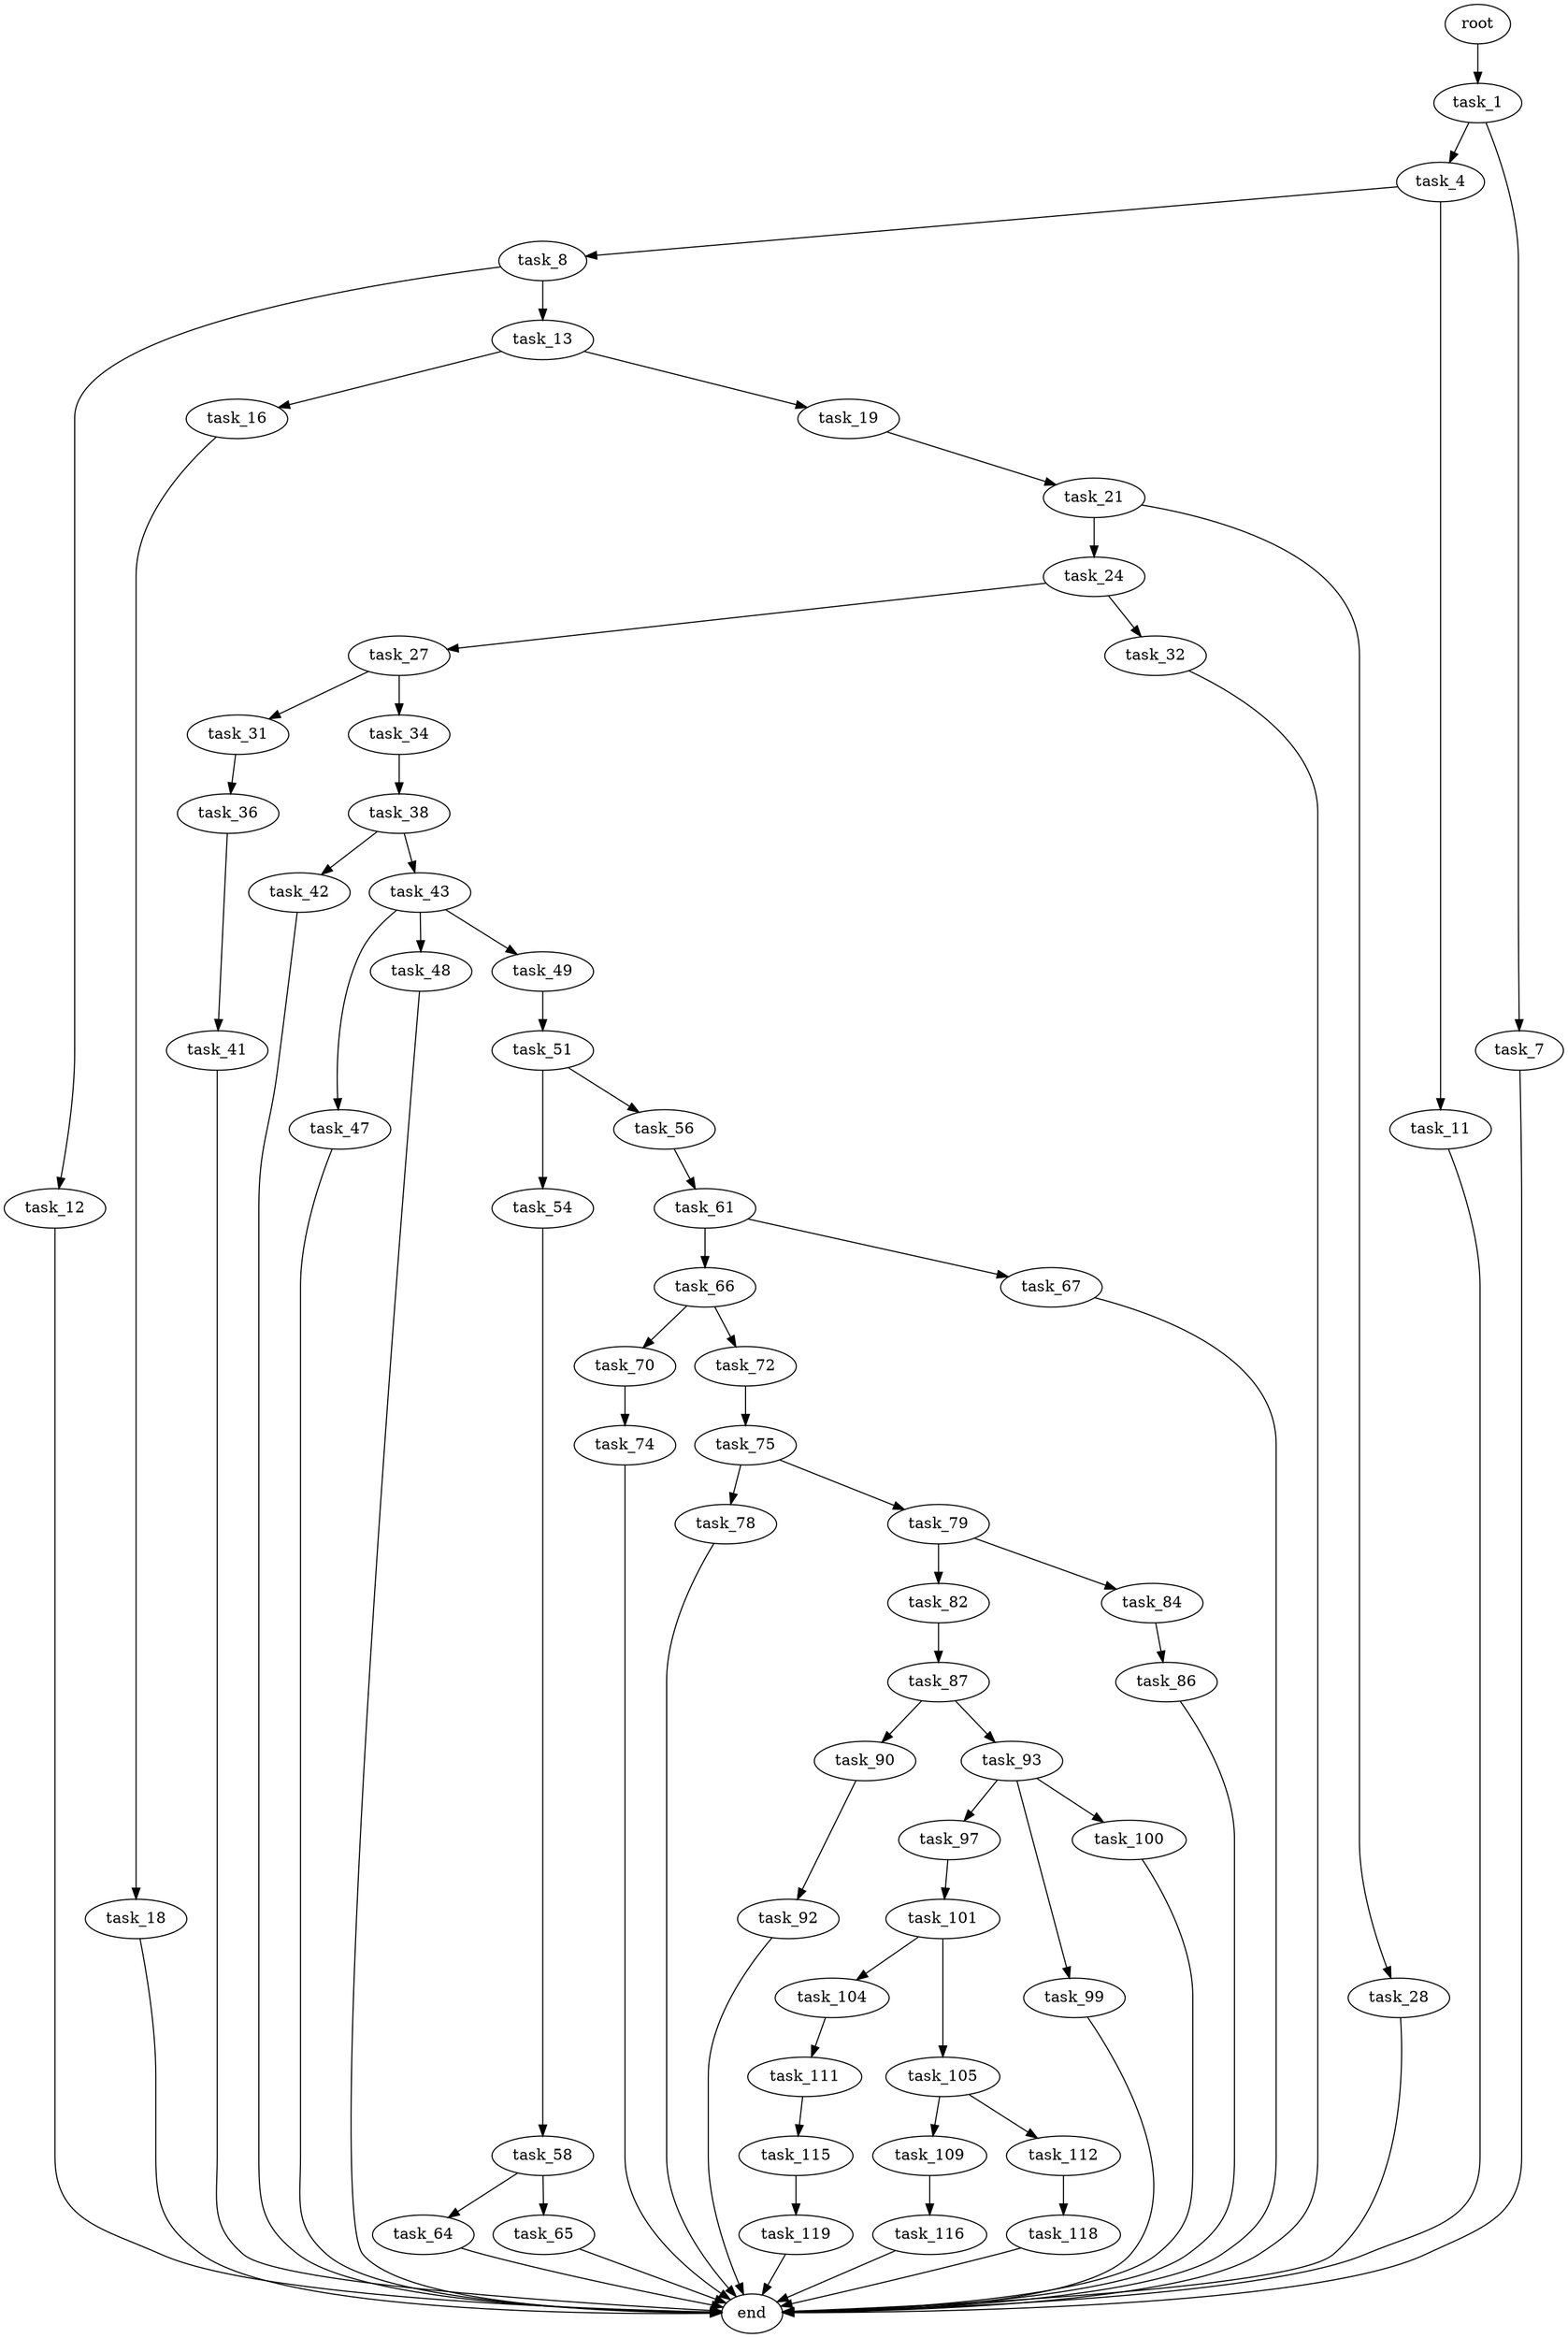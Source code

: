 digraph G {
  root [size="0.000000"];
  task_1 [size="2336012109.000000"];
  task_4 [size="1427360782.000000"];
  task_7 [size="44142234392.000000"];
  task_8 [size="28991029248.000000"];
  task_11 [size="116418201420.000000"];
  end [size="0.000000"];
  task_12 [size="28991029248.000000"];
  task_13 [size="174291599604.000000"];
  task_16 [size="8589934592.000000"];
  task_19 [size="28083804792.000000"];
  task_18 [size="549755813888.000000"];
  task_21 [size="68719476736.000000"];
  task_24 [size="183434671752.000000"];
  task_28 [size="231928233984.000000"];
  task_27 [size="4016296824.000000"];
  task_32 [size="14537200247.000000"];
  task_31 [size="28991029248.000000"];
  task_34 [size="8050880235.000000"];
  task_36 [size="20332082930.000000"];
  task_38 [size="16694363444.000000"];
  task_41 [size="7282387299.000000"];
  task_42 [size="1049978407756.000000"];
  task_43 [size="782757789696.000000"];
  task_47 [size="3306239839.000000"];
  task_48 [size="549755813888.000000"];
  task_49 [size="149003818981.000000"];
  task_51 [size="21527738544.000000"];
  task_54 [size="30928464342.000000"];
  task_56 [size="1818482992.000000"];
  task_58 [size="451698565875.000000"];
  task_61 [size="504356422563.000000"];
  task_64 [size="9479188610.000000"];
  task_65 [size="99940704552.000000"];
  task_66 [size="368293445632.000000"];
  task_67 [size="218745506222.000000"];
  task_70 [size="28007971584.000000"];
  task_72 [size="850119612.000000"];
  task_74 [size="1309519958.000000"];
  task_75 [size="53314612956.000000"];
  task_78 [size="1257468825.000000"];
  task_79 [size="1063967234805.000000"];
  task_82 [size="549755813888.000000"];
  task_84 [size="446920043492.000000"];
  task_87 [size="231928233984.000000"];
  task_86 [size="99840217157.000000"];
  task_90 [size="444437016349.000000"];
  task_93 [size="824439519374.000000"];
  task_92 [size="2307746466.000000"];
  task_97 [size="253230523104.000000"];
  task_99 [size="8589934592.000000"];
  task_100 [size="409419316103.000000"];
  task_101 [size="9825653246.000000"];
  task_104 [size="12099235855.000000"];
  task_105 [size="571452175261.000000"];
  task_111 [size="19597445258.000000"];
  task_109 [size="1073741824000.000000"];
  task_112 [size="8589934592.000000"];
  task_116 [size="25735815801.000000"];
  task_115 [size="34806929297.000000"];
  task_118 [size="423180552154.000000"];
  task_119 [size="28991029248.000000"];

  root -> task_1 [size="1.000000"];
  task_1 -> task_4 [size="75497472.000000"];
  task_1 -> task_7 [size="75497472.000000"];
  task_4 -> task_8 [size="134217728.000000"];
  task_4 -> task_11 [size="134217728.000000"];
  task_7 -> end [size="1.000000"];
  task_8 -> task_12 [size="75497472.000000"];
  task_8 -> task_13 [size="75497472.000000"];
  task_11 -> end [size="1.000000"];
  task_12 -> end [size="1.000000"];
  task_13 -> task_16 [size="134217728.000000"];
  task_13 -> task_19 [size="134217728.000000"];
  task_16 -> task_18 [size="33554432.000000"];
  task_19 -> task_21 [size="679477248.000000"];
  task_18 -> end [size="1.000000"];
  task_21 -> task_24 [size="134217728.000000"];
  task_21 -> task_28 [size="134217728.000000"];
  task_24 -> task_27 [size="134217728.000000"];
  task_24 -> task_32 [size="134217728.000000"];
  task_28 -> end [size="1.000000"];
  task_27 -> task_31 [size="134217728.000000"];
  task_27 -> task_34 [size="134217728.000000"];
  task_32 -> end [size="1.000000"];
  task_31 -> task_36 [size="75497472.000000"];
  task_34 -> task_38 [size="209715200.000000"];
  task_36 -> task_41 [size="33554432.000000"];
  task_38 -> task_42 [size="838860800.000000"];
  task_38 -> task_43 [size="838860800.000000"];
  task_41 -> end [size="1.000000"];
  task_42 -> end [size="1.000000"];
  task_43 -> task_47 [size="679477248.000000"];
  task_43 -> task_48 [size="679477248.000000"];
  task_43 -> task_49 [size="679477248.000000"];
  task_47 -> end [size="1.000000"];
  task_48 -> end [size="1.000000"];
  task_49 -> task_51 [size="301989888.000000"];
  task_51 -> task_54 [size="411041792.000000"];
  task_51 -> task_56 [size="411041792.000000"];
  task_54 -> task_58 [size="33554432.000000"];
  task_56 -> task_61 [size="134217728.000000"];
  task_58 -> task_64 [size="411041792.000000"];
  task_58 -> task_65 [size="411041792.000000"];
  task_61 -> task_66 [size="411041792.000000"];
  task_61 -> task_67 [size="411041792.000000"];
  task_64 -> end [size="1.000000"];
  task_65 -> end [size="1.000000"];
  task_66 -> task_70 [size="411041792.000000"];
  task_66 -> task_72 [size="411041792.000000"];
  task_67 -> end [size="1.000000"];
  task_70 -> task_74 [size="838860800.000000"];
  task_72 -> task_75 [size="75497472.000000"];
  task_74 -> end [size="1.000000"];
  task_75 -> task_78 [size="134217728.000000"];
  task_75 -> task_79 [size="134217728.000000"];
  task_78 -> end [size="1.000000"];
  task_79 -> task_82 [size="679477248.000000"];
  task_79 -> task_84 [size="679477248.000000"];
  task_82 -> task_87 [size="536870912.000000"];
  task_84 -> task_86 [size="536870912.000000"];
  task_87 -> task_90 [size="301989888.000000"];
  task_87 -> task_93 [size="301989888.000000"];
  task_86 -> end [size="1.000000"];
  task_90 -> task_92 [size="301989888.000000"];
  task_93 -> task_97 [size="679477248.000000"];
  task_93 -> task_99 [size="679477248.000000"];
  task_93 -> task_100 [size="679477248.000000"];
  task_92 -> end [size="1.000000"];
  task_97 -> task_101 [size="536870912.000000"];
  task_99 -> end [size="1.000000"];
  task_100 -> end [size="1.000000"];
  task_101 -> task_104 [size="209715200.000000"];
  task_101 -> task_105 [size="209715200.000000"];
  task_104 -> task_111 [size="209715200.000000"];
  task_105 -> task_109 [size="411041792.000000"];
  task_105 -> task_112 [size="411041792.000000"];
  task_111 -> task_115 [size="33554432.000000"];
  task_109 -> task_116 [size="838860800.000000"];
  task_112 -> task_118 [size="33554432.000000"];
  task_116 -> end [size="1.000000"];
  task_115 -> task_119 [size="33554432.000000"];
  task_118 -> end [size="1.000000"];
  task_119 -> end [size="1.000000"];
}
